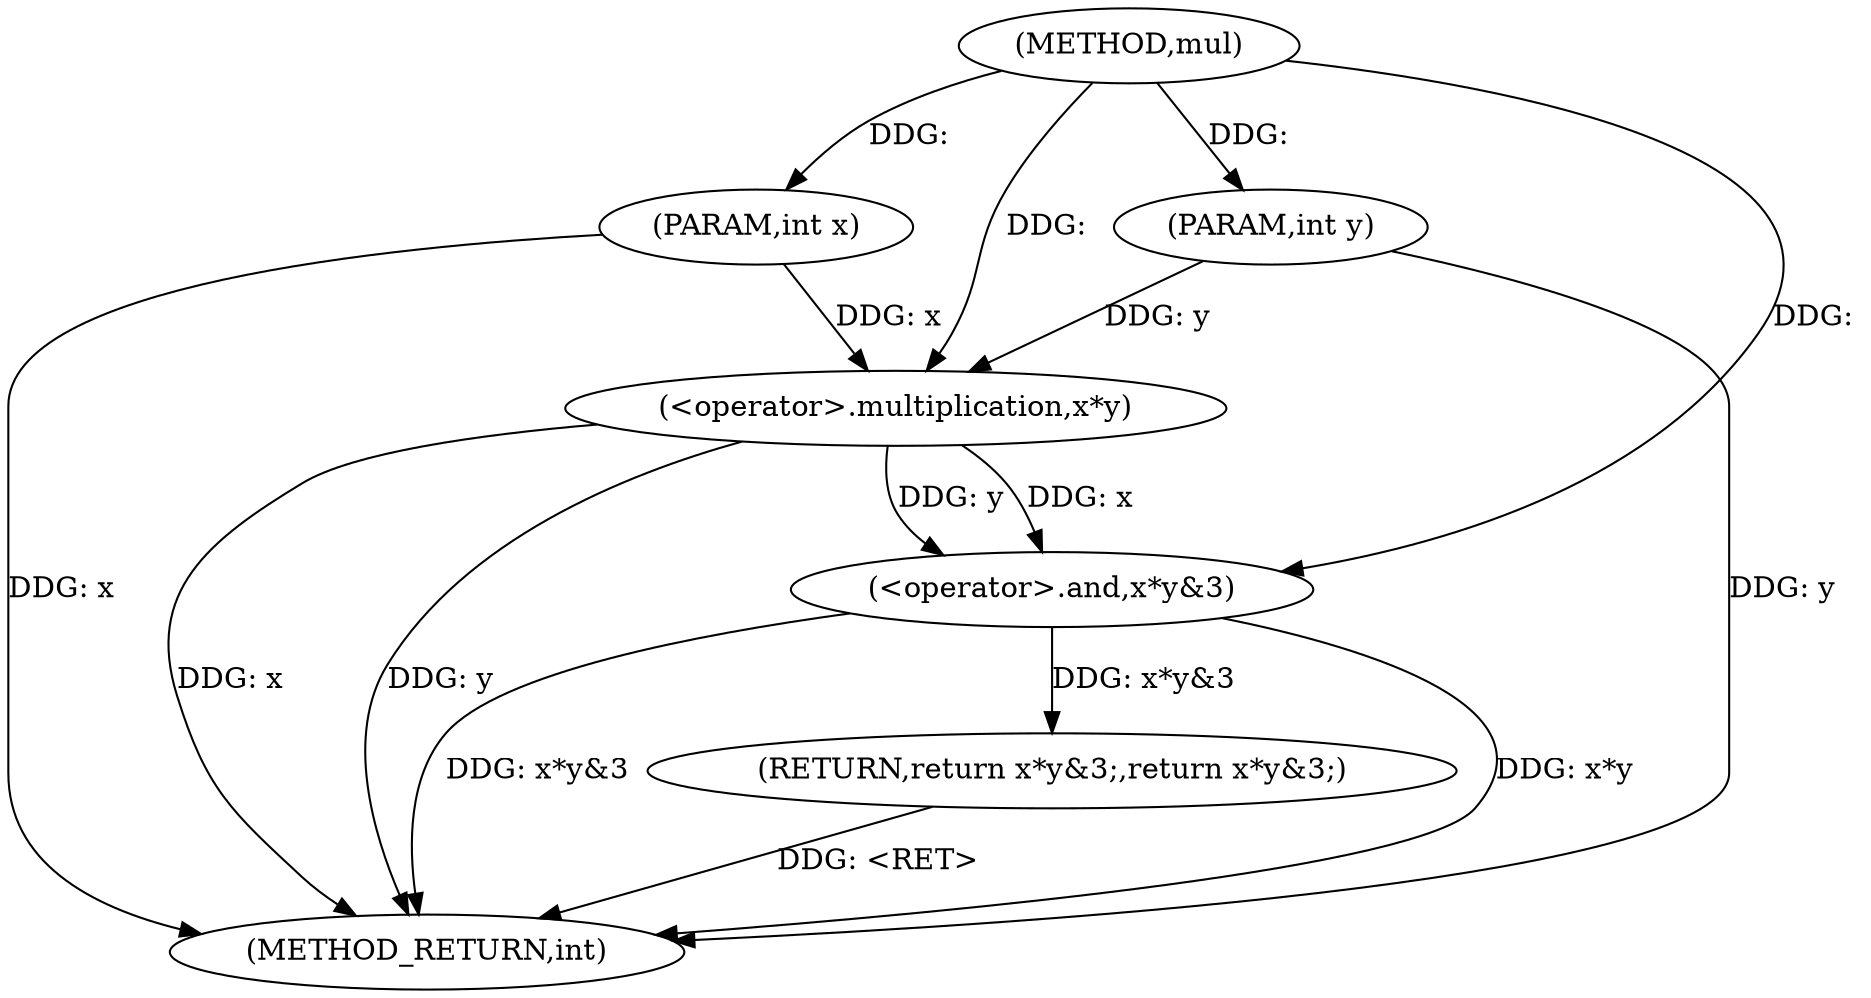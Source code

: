 digraph "mul" {  
"1000151" [label = "(METHOD,mul)" ]
"1000161" [label = "(METHOD_RETURN,int)" ]
"1000152" [label = "(PARAM,int x)" ]
"1000153" [label = "(PARAM,int y)" ]
"1000155" [label = "(RETURN,return x*y&3;,return x*y&3;)" ]
"1000156" [label = "(<operator>.and,x*y&3)" ]
"1000157" [label = "(<operator>.multiplication,x*y)" ]
  "1000152" -> "1000161"  [ label = "DDG: x"] 
  "1000153" -> "1000161"  [ label = "DDG: y"] 
  "1000157" -> "1000161"  [ label = "DDG: x"] 
  "1000157" -> "1000161"  [ label = "DDG: y"] 
  "1000156" -> "1000161"  [ label = "DDG: x*y"] 
  "1000156" -> "1000161"  [ label = "DDG: x*y&3"] 
  "1000155" -> "1000161"  [ label = "DDG: <RET>"] 
  "1000151" -> "1000152"  [ label = "DDG: "] 
  "1000151" -> "1000153"  [ label = "DDG: "] 
  "1000156" -> "1000155"  [ label = "DDG: x*y&3"] 
  "1000157" -> "1000156"  [ label = "DDG: y"] 
  "1000157" -> "1000156"  [ label = "DDG: x"] 
  "1000151" -> "1000156"  [ label = "DDG: "] 
  "1000152" -> "1000157"  [ label = "DDG: x"] 
  "1000151" -> "1000157"  [ label = "DDG: "] 
  "1000153" -> "1000157"  [ label = "DDG: y"] 
}
